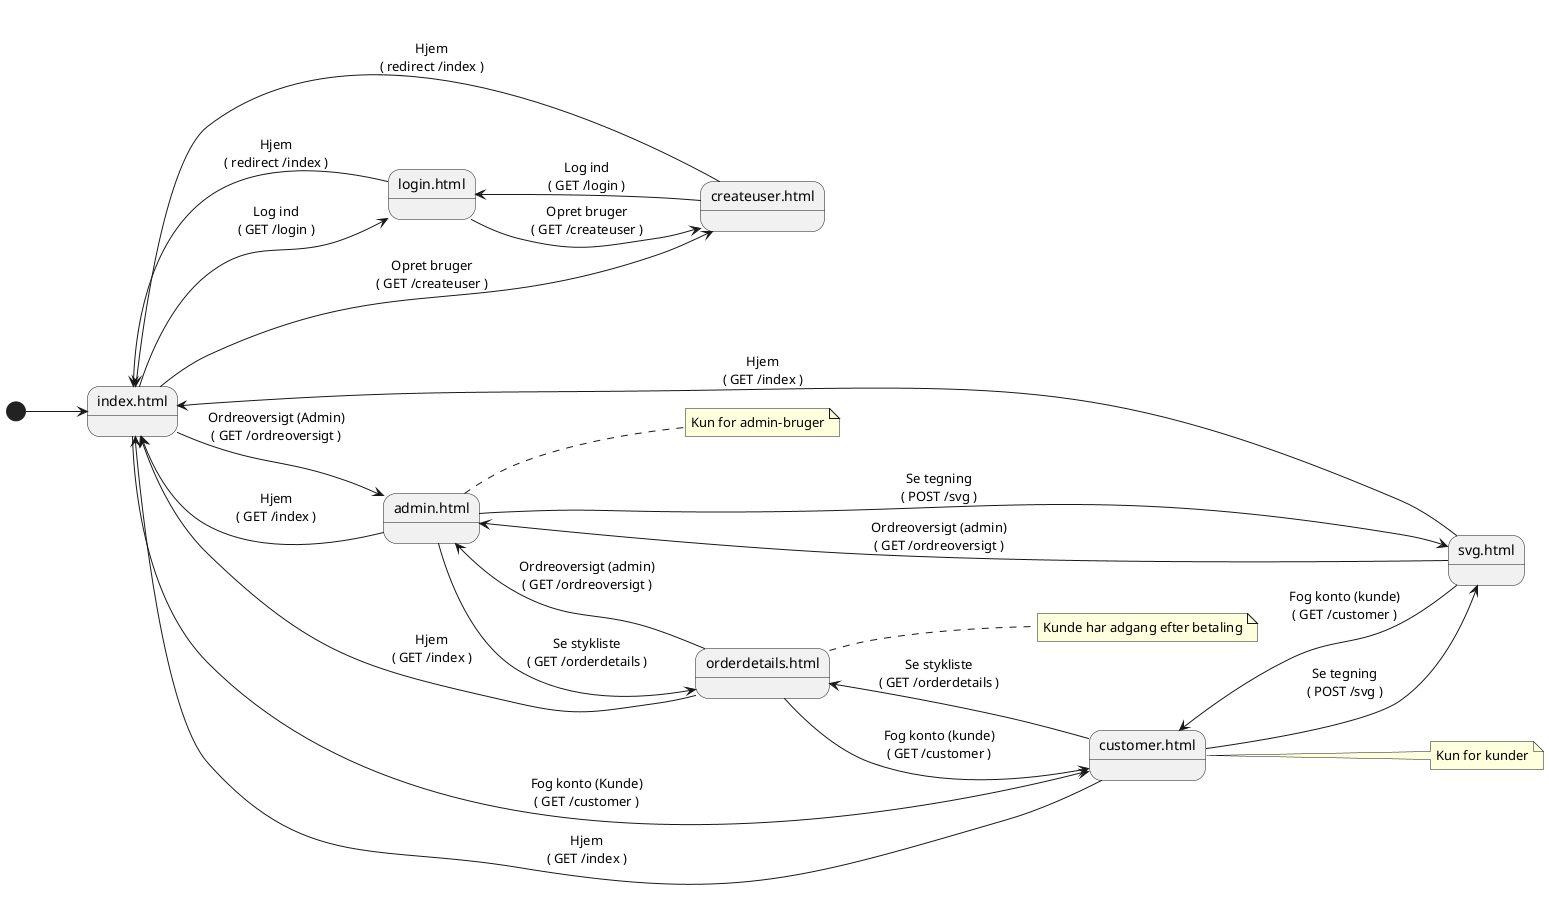 @startuml
left to right direction

[*] --> Index

state "index.html" as Index
state "login.html" as Login
state "createuser.html" as Opret

' Admin
state "admin.html" as Admin
state "orderdetails.html" as OrderDetails

' Kunde
state "customer.html" as Customer

' SVG
state "svg.html" as SVG

' Navigation from Index
Index --> Login : Log ind\n( GET /login )
Index --> Opret : Opret bruger\n( GET /createuser )
Index --> Admin : Ordreoversigt (Admin)\n( GET /ordreoversigt )
Index --> Customer : Fog konto (Kunde)\n( GET /customer )

' Login & Opret navigation
Login --> Opret : Opret bruger\n( GET /createuser )
Login --> Index : Hjem\n( redirect /index )
Opret --> Login : Log ind\n( GET /login )
Opret --> Index : Hjem\n( redirect /index )

' Admin navigation
Admin --> SVG : Se tegning\n( POST /svg )
Admin --> OrderDetails : Se stykliste\n( GET /orderdetails )
Admin --> Index : Hjem\n( GET /index )
note right of Admin
  Kun for admin-bruger
end note

' Customer navigation
Customer --> SVG : Se tegning\n( POST /svg )
Customer --> OrderDetails : Se stykliste\n( GET /orderdetails )
Customer --> Index : Hjem\n( GET /index )
note right of Customer
  Kun for kunder
end note

' SVG navigation
SVG --> Admin : Ordreoversigt (admin)\n( GET /ordreoversigt )
SVG --> Customer : Fog konto (kunde)\n( GET /customer )
SVG --> Index : Hjem\n( GET /index )

' OrderDetails navigation
OrderDetails --> Admin : Ordreoversigt (admin)\n( GET /ordreoversigt )
OrderDetails --> Customer : Fog konto (kunde)\n( GET /customer )
OrderDetails --> Index : Hjem\n( GET /index )
note right of OrderDetails
  Kunde har adgang efter betaling
end note

@enduml
